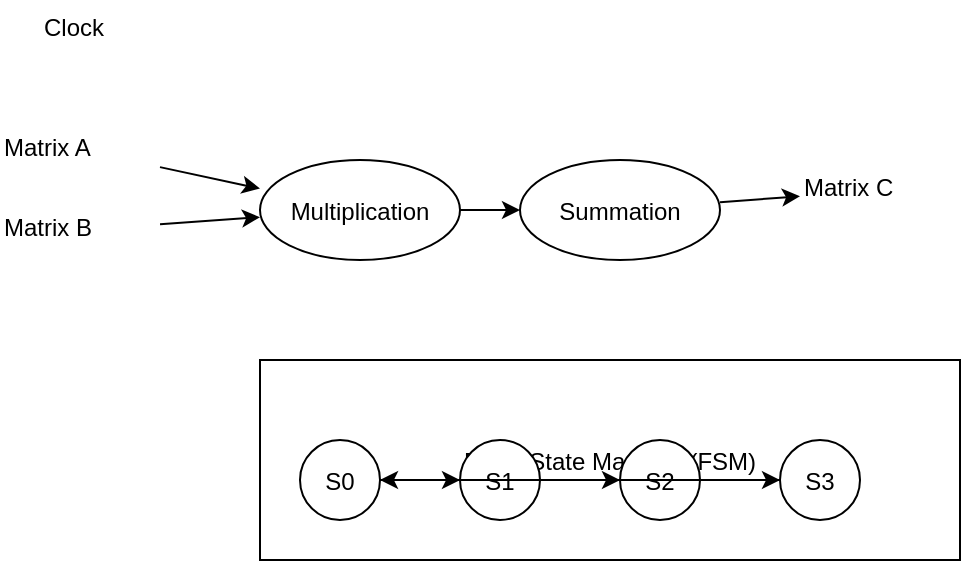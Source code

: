 <?xml version="1.0" encoding="UTF-8"?>
<mxGraphModel dx="1426" dy="812" grid="1" gridSize="10" guides="1" tooltips="1" connect="1" arrows="1" fold="1" page="1" pageScale="1" pageWidth="827" pageHeight="1169" math="0" shadow="0">
  <root>
    <mxCell id="0" />
    <mxCell id="1" parent="0" />
    
    <!-- Clock Signal -->
    <mxCell id="2" value="Clock" style="text;" vertex="1" parent="1">
      <mxGeometry x="40" y="20" width="60" height="30" as="geometry" />
    </mxCell>
    
    <!-- Input Matrices -->
    <mxCell id="3" value="Matrix A" style="text;" vertex="1" parent="1">
      <mxGeometry x="20" y="80" width="80" height="30" as="geometry" />
    </mxCell>
    <mxCell id="4" value="Matrix B" style="text;" vertex="1" parent="1">
      <mxGeometry x="20" y="120" width="80" height="30" as="geometry" />
    </mxCell>
    
    <!-- Multiplication Process -->
    <mxCell id="5" value="Multiplication" style="shape=ellipse;" vertex="1" parent="1">
      <mxGeometry x="150" y="100" width="100" height="50" as="geometry" />
    </mxCell>
    <mxCell id="6" value="Summation" style="shape=ellipse;" vertex="1" parent="1">
      <mxGeometry x="280" y="100" width="100" height="50" as="geometry" />
    </mxCell>
    
    <!-- Output Matrix -->
    <mxCell id="7" value="Matrix C" style="text;" vertex="1" parent="1">
      <mxGeometry x="420" y="100" width="80" height="30" as="geometry" />
    </mxCell>
    
    <!-- FSM Box -->
    <mxCell id="8" value="Finite State Machine (FSM)" style="shape=rectangle; rounded=1;" vertex="1" parent="1">
      <mxGeometry x="150" y="200" width="350" height="100" as="geometry" />
    </mxCell>
    
    <!-- FSM States -->
    <mxCell id="9" value="S0" style="shape=ellipse;" vertex="1" parent="8">
      <mxGeometry x="20" y="40" width="40" height="40" as="geometry" />
    </mxCell>
    <mxCell id="10" value="S1" style="shape=ellipse;" vertex="1" parent="8">
      <mxGeometry x="100" y="40" width="40" height="40" as="geometry" />
    </mxCell>
    <mxCell id="11" value="S2" style="shape=ellipse;" vertex="1" parent="8">
      <mxGeometry x="180" y="40" width="40" height="40" as="geometry" />
    </mxCell>
    <mxCell id="12" value="S3" style="shape=ellipse;" vertex="1" parent="8">
      <mxGeometry x="260" y="40" width="40" height="40" as="geometry" />
    </mxCell>
    
    <!-- FSM Transitions -->
    <mxCell id="13" edge="1" parent="8" source="9" target="10">
      <mxGeometry relative="1" as="geometry" />
    </mxCell>
    <mxCell id="14" edge="1" parent="8" source="10" target="11">
      <mxGeometry relative="1" as="geometry" />
    </mxCell>
    <mxCell id="15" edge="1" parent="8" source="11" target="12">
      <mxGeometry relative="1" as="geometry" />
    </mxCell>
    <mxCell id="16" edge="1" parent="8" source="12" target="9">
      <mxGeometry relative="1" as="geometry" />
    </mxCell>
    
    <!-- Arrows from Inputs to Multiplication -->
    <mxCell id="17" edge="1" parent="1" source="3" target="5">
      <mxGeometry relative="1" as="geometry" />
    </mxCell>
    <mxCell id="18" edge="1" parent="1" source="4" target="5">
      <mxGeometry relative="1" as="geometry" />
    </mxCell>
    
    <!-- Arrows from Multiplication to Summation -->
    <mxCell id="19" edge="1" parent="1" source="5" target="6">
      <mxGeometry relative="1" as="geometry" />
    </mxCell>
    
    <!-- Arrows from Summation to Output -->
    <mxCell id="20" edge="1" parent="1" source="6" target="7">
      <mxGeometry relative="1" as="geometry" />
    </mxCell>
  </root>
</mxGraphModel>
